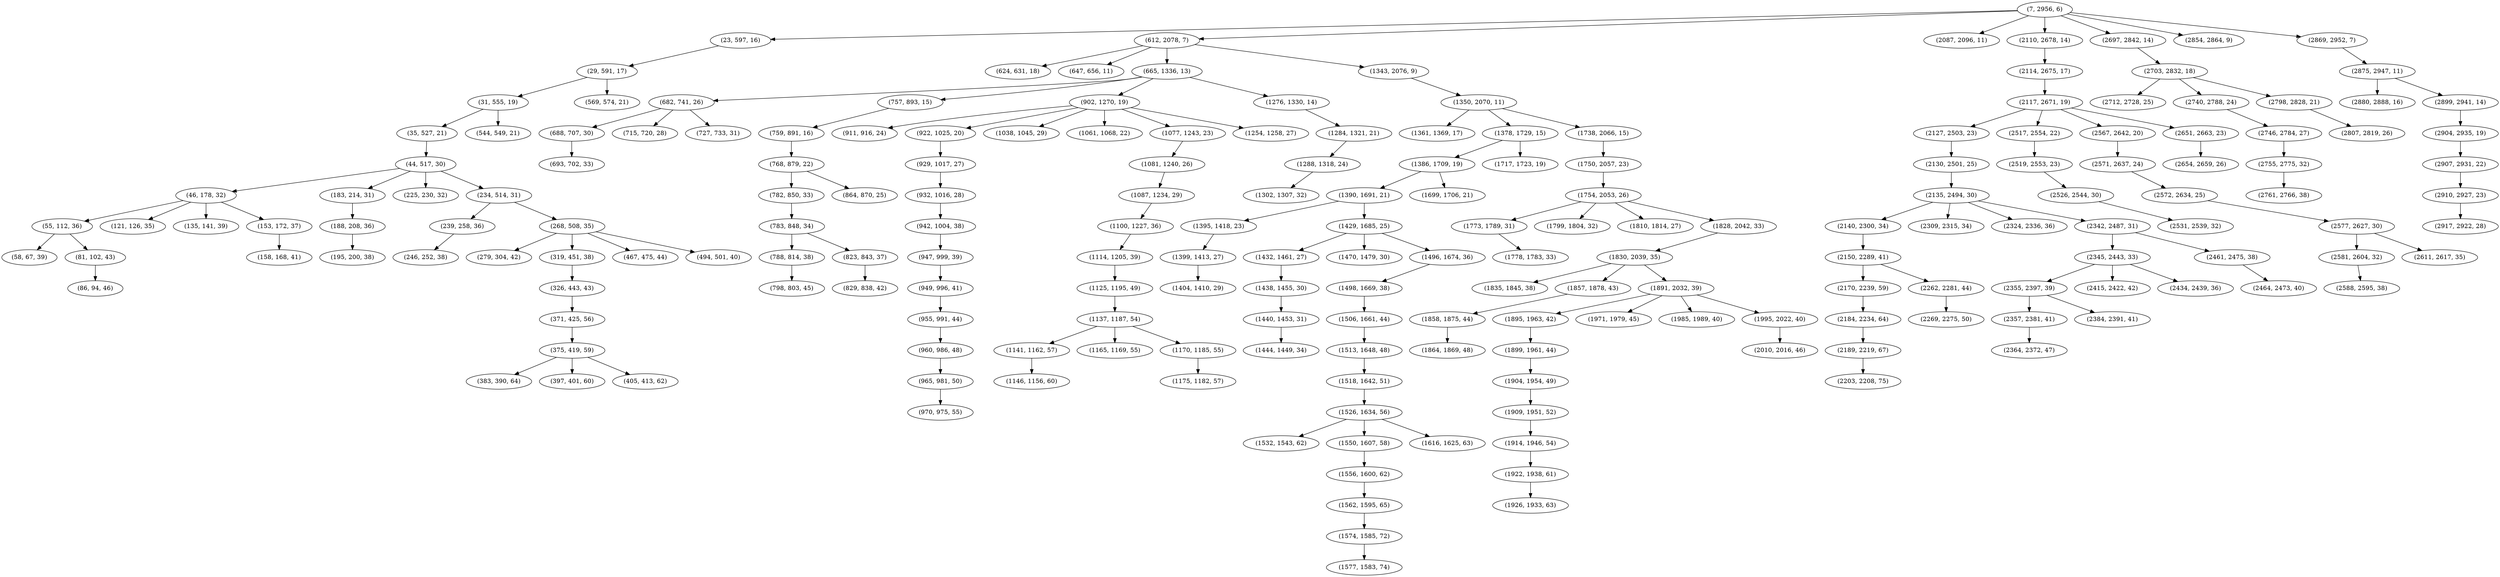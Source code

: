 digraph tree {
    "(7, 2956, 6)";
    "(23, 597, 16)";
    "(29, 591, 17)";
    "(31, 555, 19)";
    "(35, 527, 21)";
    "(44, 517, 30)";
    "(46, 178, 32)";
    "(55, 112, 36)";
    "(58, 67, 39)";
    "(81, 102, 43)";
    "(86, 94, 46)";
    "(121, 126, 35)";
    "(135, 141, 39)";
    "(153, 172, 37)";
    "(158, 168, 41)";
    "(183, 214, 31)";
    "(188, 208, 36)";
    "(195, 200, 38)";
    "(225, 230, 32)";
    "(234, 514, 31)";
    "(239, 258, 36)";
    "(246, 252, 38)";
    "(268, 508, 35)";
    "(279, 304, 42)";
    "(319, 451, 38)";
    "(326, 443, 43)";
    "(371, 425, 56)";
    "(375, 419, 59)";
    "(383, 390, 64)";
    "(397, 401, 60)";
    "(405, 413, 62)";
    "(467, 475, 44)";
    "(494, 501, 40)";
    "(544, 549, 21)";
    "(569, 574, 21)";
    "(612, 2078, 7)";
    "(624, 631, 18)";
    "(647, 656, 11)";
    "(665, 1336, 13)";
    "(682, 741, 26)";
    "(688, 707, 30)";
    "(693, 702, 33)";
    "(715, 720, 28)";
    "(727, 733, 31)";
    "(757, 893, 15)";
    "(759, 891, 16)";
    "(768, 879, 22)";
    "(782, 850, 33)";
    "(783, 848, 34)";
    "(788, 814, 38)";
    "(798, 803, 45)";
    "(823, 843, 37)";
    "(829, 838, 42)";
    "(864, 870, 25)";
    "(902, 1270, 19)";
    "(911, 916, 24)";
    "(922, 1025, 20)";
    "(929, 1017, 27)";
    "(932, 1016, 28)";
    "(942, 1004, 38)";
    "(947, 999, 39)";
    "(949, 996, 41)";
    "(955, 991, 44)";
    "(960, 986, 48)";
    "(965, 981, 50)";
    "(970, 975, 55)";
    "(1038, 1045, 29)";
    "(1061, 1068, 22)";
    "(1077, 1243, 23)";
    "(1081, 1240, 26)";
    "(1087, 1234, 29)";
    "(1100, 1227, 36)";
    "(1114, 1205, 39)";
    "(1125, 1195, 49)";
    "(1137, 1187, 54)";
    "(1141, 1162, 57)";
    "(1146, 1156, 60)";
    "(1165, 1169, 55)";
    "(1170, 1185, 55)";
    "(1175, 1182, 57)";
    "(1254, 1258, 27)";
    "(1276, 1330, 14)";
    "(1284, 1321, 21)";
    "(1288, 1318, 24)";
    "(1302, 1307, 32)";
    "(1343, 2076, 9)";
    "(1350, 2070, 11)";
    "(1361, 1369, 17)";
    "(1378, 1729, 15)";
    "(1386, 1709, 19)";
    "(1390, 1691, 21)";
    "(1395, 1418, 23)";
    "(1399, 1413, 27)";
    "(1404, 1410, 29)";
    "(1429, 1685, 25)";
    "(1432, 1461, 27)";
    "(1438, 1455, 30)";
    "(1440, 1453, 31)";
    "(1444, 1449, 34)";
    "(1470, 1479, 30)";
    "(1496, 1674, 36)";
    "(1498, 1669, 38)";
    "(1506, 1661, 44)";
    "(1513, 1648, 48)";
    "(1518, 1642, 51)";
    "(1526, 1634, 56)";
    "(1532, 1543, 62)";
    "(1550, 1607, 58)";
    "(1556, 1600, 62)";
    "(1562, 1595, 65)";
    "(1574, 1585, 72)";
    "(1577, 1583, 74)";
    "(1616, 1625, 63)";
    "(1699, 1706, 21)";
    "(1717, 1723, 19)";
    "(1738, 2066, 15)";
    "(1750, 2057, 23)";
    "(1754, 2053, 26)";
    "(1773, 1789, 31)";
    "(1778, 1783, 33)";
    "(1799, 1804, 32)";
    "(1810, 1814, 27)";
    "(1828, 2042, 33)";
    "(1830, 2039, 35)";
    "(1835, 1845, 38)";
    "(1857, 1878, 43)";
    "(1858, 1875, 44)";
    "(1864, 1869, 48)";
    "(1891, 2032, 39)";
    "(1895, 1963, 42)";
    "(1899, 1961, 44)";
    "(1904, 1954, 49)";
    "(1909, 1951, 52)";
    "(1914, 1946, 54)";
    "(1922, 1938, 61)";
    "(1926, 1933, 63)";
    "(1971, 1979, 45)";
    "(1985, 1989, 40)";
    "(1995, 2022, 40)";
    "(2010, 2016, 46)";
    "(2087, 2096, 11)";
    "(2110, 2678, 14)";
    "(2114, 2675, 17)";
    "(2117, 2671, 19)";
    "(2127, 2503, 23)";
    "(2130, 2501, 25)";
    "(2135, 2494, 30)";
    "(2140, 2300, 34)";
    "(2150, 2289, 41)";
    "(2170, 2239, 59)";
    "(2184, 2234, 64)";
    "(2189, 2219, 67)";
    "(2203, 2208, 75)";
    "(2262, 2281, 44)";
    "(2269, 2275, 50)";
    "(2309, 2315, 34)";
    "(2324, 2336, 36)";
    "(2342, 2487, 31)";
    "(2345, 2443, 33)";
    "(2355, 2397, 39)";
    "(2357, 2381, 41)";
    "(2364, 2372, 47)";
    "(2384, 2391, 41)";
    "(2415, 2422, 42)";
    "(2434, 2439, 36)";
    "(2461, 2475, 38)";
    "(2464, 2473, 40)";
    "(2517, 2554, 22)";
    "(2519, 2553, 23)";
    "(2526, 2544, 30)";
    "(2531, 2539, 32)";
    "(2567, 2642, 20)";
    "(2571, 2637, 24)";
    "(2572, 2634, 25)";
    "(2577, 2627, 30)";
    "(2581, 2604, 32)";
    "(2588, 2595, 38)";
    "(2611, 2617, 35)";
    "(2651, 2663, 23)";
    "(2654, 2659, 26)";
    "(2697, 2842, 14)";
    "(2703, 2832, 18)";
    "(2712, 2728, 25)";
    "(2740, 2788, 24)";
    "(2746, 2784, 27)";
    "(2755, 2775, 32)";
    "(2761, 2766, 38)";
    "(2798, 2828, 21)";
    "(2807, 2819, 26)";
    "(2854, 2864, 9)";
    "(2869, 2952, 7)";
    "(2875, 2947, 11)";
    "(2880, 2888, 16)";
    "(2899, 2941, 14)";
    "(2904, 2935, 19)";
    "(2907, 2931, 22)";
    "(2910, 2927, 23)";
    "(2917, 2922, 28)";
    "(7, 2956, 6)" -> "(23, 597, 16)";
    "(7, 2956, 6)" -> "(612, 2078, 7)";
    "(7, 2956, 6)" -> "(2087, 2096, 11)";
    "(7, 2956, 6)" -> "(2110, 2678, 14)";
    "(7, 2956, 6)" -> "(2697, 2842, 14)";
    "(7, 2956, 6)" -> "(2854, 2864, 9)";
    "(7, 2956, 6)" -> "(2869, 2952, 7)";
    "(23, 597, 16)" -> "(29, 591, 17)";
    "(29, 591, 17)" -> "(31, 555, 19)";
    "(29, 591, 17)" -> "(569, 574, 21)";
    "(31, 555, 19)" -> "(35, 527, 21)";
    "(31, 555, 19)" -> "(544, 549, 21)";
    "(35, 527, 21)" -> "(44, 517, 30)";
    "(44, 517, 30)" -> "(46, 178, 32)";
    "(44, 517, 30)" -> "(183, 214, 31)";
    "(44, 517, 30)" -> "(225, 230, 32)";
    "(44, 517, 30)" -> "(234, 514, 31)";
    "(46, 178, 32)" -> "(55, 112, 36)";
    "(46, 178, 32)" -> "(121, 126, 35)";
    "(46, 178, 32)" -> "(135, 141, 39)";
    "(46, 178, 32)" -> "(153, 172, 37)";
    "(55, 112, 36)" -> "(58, 67, 39)";
    "(55, 112, 36)" -> "(81, 102, 43)";
    "(81, 102, 43)" -> "(86, 94, 46)";
    "(153, 172, 37)" -> "(158, 168, 41)";
    "(183, 214, 31)" -> "(188, 208, 36)";
    "(188, 208, 36)" -> "(195, 200, 38)";
    "(234, 514, 31)" -> "(239, 258, 36)";
    "(234, 514, 31)" -> "(268, 508, 35)";
    "(239, 258, 36)" -> "(246, 252, 38)";
    "(268, 508, 35)" -> "(279, 304, 42)";
    "(268, 508, 35)" -> "(319, 451, 38)";
    "(268, 508, 35)" -> "(467, 475, 44)";
    "(268, 508, 35)" -> "(494, 501, 40)";
    "(319, 451, 38)" -> "(326, 443, 43)";
    "(326, 443, 43)" -> "(371, 425, 56)";
    "(371, 425, 56)" -> "(375, 419, 59)";
    "(375, 419, 59)" -> "(383, 390, 64)";
    "(375, 419, 59)" -> "(397, 401, 60)";
    "(375, 419, 59)" -> "(405, 413, 62)";
    "(612, 2078, 7)" -> "(624, 631, 18)";
    "(612, 2078, 7)" -> "(647, 656, 11)";
    "(612, 2078, 7)" -> "(665, 1336, 13)";
    "(612, 2078, 7)" -> "(1343, 2076, 9)";
    "(665, 1336, 13)" -> "(682, 741, 26)";
    "(665, 1336, 13)" -> "(757, 893, 15)";
    "(665, 1336, 13)" -> "(902, 1270, 19)";
    "(665, 1336, 13)" -> "(1276, 1330, 14)";
    "(682, 741, 26)" -> "(688, 707, 30)";
    "(682, 741, 26)" -> "(715, 720, 28)";
    "(682, 741, 26)" -> "(727, 733, 31)";
    "(688, 707, 30)" -> "(693, 702, 33)";
    "(757, 893, 15)" -> "(759, 891, 16)";
    "(759, 891, 16)" -> "(768, 879, 22)";
    "(768, 879, 22)" -> "(782, 850, 33)";
    "(768, 879, 22)" -> "(864, 870, 25)";
    "(782, 850, 33)" -> "(783, 848, 34)";
    "(783, 848, 34)" -> "(788, 814, 38)";
    "(783, 848, 34)" -> "(823, 843, 37)";
    "(788, 814, 38)" -> "(798, 803, 45)";
    "(823, 843, 37)" -> "(829, 838, 42)";
    "(902, 1270, 19)" -> "(911, 916, 24)";
    "(902, 1270, 19)" -> "(922, 1025, 20)";
    "(902, 1270, 19)" -> "(1038, 1045, 29)";
    "(902, 1270, 19)" -> "(1061, 1068, 22)";
    "(902, 1270, 19)" -> "(1077, 1243, 23)";
    "(902, 1270, 19)" -> "(1254, 1258, 27)";
    "(922, 1025, 20)" -> "(929, 1017, 27)";
    "(929, 1017, 27)" -> "(932, 1016, 28)";
    "(932, 1016, 28)" -> "(942, 1004, 38)";
    "(942, 1004, 38)" -> "(947, 999, 39)";
    "(947, 999, 39)" -> "(949, 996, 41)";
    "(949, 996, 41)" -> "(955, 991, 44)";
    "(955, 991, 44)" -> "(960, 986, 48)";
    "(960, 986, 48)" -> "(965, 981, 50)";
    "(965, 981, 50)" -> "(970, 975, 55)";
    "(1077, 1243, 23)" -> "(1081, 1240, 26)";
    "(1081, 1240, 26)" -> "(1087, 1234, 29)";
    "(1087, 1234, 29)" -> "(1100, 1227, 36)";
    "(1100, 1227, 36)" -> "(1114, 1205, 39)";
    "(1114, 1205, 39)" -> "(1125, 1195, 49)";
    "(1125, 1195, 49)" -> "(1137, 1187, 54)";
    "(1137, 1187, 54)" -> "(1141, 1162, 57)";
    "(1137, 1187, 54)" -> "(1165, 1169, 55)";
    "(1137, 1187, 54)" -> "(1170, 1185, 55)";
    "(1141, 1162, 57)" -> "(1146, 1156, 60)";
    "(1170, 1185, 55)" -> "(1175, 1182, 57)";
    "(1276, 1330, 14)" -> "(1284, 1321, 21)";
    "(1284, 1321, 21)" -> "(1288, 1318, 24)";
    "(1288, 1318, 24)" -> "(1302, 1307, 32)";
    "(1343, 2076, 9)" -> "(1350, 2070, 11)";
    "(1350, 2070, 11)" -> "(1361, 1369, 17)";
    "(1350, 2070, 11)" -> "(1378, 1729, 15)";
    "(1350, 2070, 11)" -> "(1738, 2066, 15)";
    "(1378, 1729, 15)" -> "(1386, 1709, 19)";
    "(1378, 1729, 15)" -> "(1717, 1723, 19)";
    "(1386, 1709, 19)" -> "(1390, 1691, 21)";
    "(1386, 1709, 19)" -> "(1699, 1706, 21)";
    "(1390, 1691, 21)" -> "(1395, 1418, 23)";
    "(1390, 1691, 21)" -> "(1429, 1685, 25)";
    "(1395, 1418, 23)" -> "(1399, 1413, 27)";
    "(1399, 1413, 27)" -> "(1404, 1410, 29)";
    "(1429, 1685, 25)" -> "(1432, 1461, 27)";
    "(1429, 1685, 25)" -> "(1470, 1479, 30)";
    "(1429, 1685, 25)" -> "(1496, 1674, 36)";
    "(1432, 1461, 27)" -> "(1438, 1455, 30)";
    "(1438, 1455, 30)" -> "(1440, 1453, 31)";
    "(1440, 1453, 31)" -> "(1444, 1449, 34)";
    "(1496, 1674, 36)" -> "(1498, 1669, 38)";
    "(1498, 1669, 38)" -> "(1506, 1661, 44)";
    "(1506, 1661, 44)" -> "(1513, 1648, 48)";
    "(1513, 1648, 48)" -> "(1518, 1642, 51)";
    "(1518, 1642, 51)" -> "(1526, 1634, 56)";
    "(1526, 1634, 56)" -> "(1532, 1543, 62)";
    "(1526, 1634, 56)" -> "(1550, 1607, 58)";
    "(1526, 1634, 56)" -> "(1616, 1625, 63)";
    "(1550, 1607, 58)" -> "(1556, 1600, 62)";
    "(1556, 1600, 62)" -> "(1562, 1595, 65)";
    "(1562, 1595, 65)" -> "(1574, 1585, 72)";
    "(1574, 1585, 72)" -> "(1577, 1583, 74)";
    "(1738, 2066, 15)" -> "(1750, 2057, 23)";
    "(1750, 2057, 23)" -> "(1754, 2053, 26)";
    "(1754, 2053, 26)" -> "(1773, 1789, 31)";
    "(1754, 2053, 26)" -> "(1799, 1804, 32)";
    "(1754, 2053, 26)" -> "(1810, 1814, 27)";
    "(1754, 2053, 26)" -> "(1828, 2042, 33)";
    "(1773, 1789, 31)" -> "(1778, 1783, 33)";
    "(1828, 2042, 33)" -> "(1830, 2039, 35)";
    "(1830, 2039, 35)" -> "(1835, 1845, 38)";
    "(1830, 2039, 35)" -> "(1857, 1878, 43)";
    "(1830, 2039, 35)" -> "(1891, 2032, 39)";
    "(1857, 1878, 43)" -> "(1858, 1875, 44)";
    "(1858, 1875, 44)" -> "(1864, 1869, 48)";
    "(1891, 2032, 39)" -> "(1895, 1963, 42)";
    "(1891, 2032, 39)" -> "(1971, 1979, 45)";
    "(1891, 2032, 39)" -> "(1985, 1989, 40)";
    "(1891, 2032, 39)" -> "(1995, 2022, 40)";
    "(1895, 1963, 42)" -> "(1899, 1961, 44)";
    "(1899, 1961, 44)" -> "(1904, 1954, 49)";
    "(1904, 1954, 49)" -> "(1909, 1951, 52)";
    "(1909, 1951, 52)" -> "(1914, 1946, 54)";
    "(1914, 1946, 54)" -> "(1922, 1938, 61)";
    "(1922, 1938, 61)" -> "(1926, 1933, 63)";
    "(1995, 2022, 40)" -> "(2010, 2016, 46)";
    "(2110, 2678, 14)" -> "(2114, 2675, 17)";
    "(2114, 2675, 17)" -> "(2117, 2671, 19)";
    "(2117, 2671, 19)" -> "(2127, 2503, 23)";
    "(2117, 2671, 19)" -> "(2517, 2554, 22)";
    "(2117, 2671, 19)" -> "(2567, 2642, 20)";
    "(2117, 2671, 19)" -> "(2651, 2663, 23)";
    "(2127, 2503, 23)" -> "(2130, 2501, 25)";
    "(2130, 2501, 25)" -> "(2135, 2494, 30)";
    "(2135, 2494, 30)" -> "(2140, 2300, 34)";
    "(2135, 2494, 30)" -> "(2309, 2315, 34)";
    "(2135, 2494, 30)" -> "(2324, 2336, 36)";
    "(2135, 2494, 30)" -> "(2342, 2487, 31)";
    "(2140, 2300, 34)" -> "(2150, 2289, 41)";
    "(2150, 2289, 41)" -> "(2170, 2239, 59)";
    "(2150, 2289, 41)" -> "(2262, 2281, 44)";
    "(2170, 2239, 59)" -> "(2184, 2234, 64)";
    "(2184, 2234, 64)" -> "(2189, 2219, 67)";
    "(2189, 2219, 67)" -> "(2203, 2208, 75)";
    "(2262, 2281, 44)" -> "(2269, 2275, 50)";
    "(2342, 2487, 31)" -> "(2345, 2443, 33)";
    "(2342, 2487, 31)" -> "(2461, 2475, 38)";
    "(2345, 2443, 33)" -> "(2355, 2397, 39)";
    "(2345, 2443, 33)" -> "(2415, 2422, 42)";
    "(2345, 2443, 33)" -> "(2434, 2439, 36)";
    "(2355, 2397, 39)" -> "(2357, 2381, 41)";
    "(2355, 2397, 39)" -> "(2384, 2391, 41)";
    "(2357, 2381, 41)" -> "(2364, 2372, 47)";
    "(2461, 2475, 38)" -> "(2464, 2473, 40)";
    "(2517, 2554, 22)" -> "(2519, 2553, 23)";
    "(2519, 2553, 23)" -> "(2526, 2544, 30)";
    "(2526, 2544, 30)" -> "(2531, 2539, 32)";
    "(2567, 2642, 20)" -> "(2571, 2637, 24)";
    "(2571, 2637, 24)" -> "(2572, 2634, 25)";
    "(2572, 2634, 25)" -> "(2577, 2627, 30)";
    "(2577, 2627, 30)" -> "(2581, 2604, 32)";
    "(2577, 2627, 30)" -> "(2611, 2617, 35)";
    "(2581, 2604, 32)" -> "(2588, 2595, 38)";
    "(2651, 2663, 23)" -> "(2654, 2659, 26)";
    "(2697, 2842, 14)" -> "(2703, 2832, 18)";
    "(2703, 2832, 18)" -> "(2712, 2728, 25)";
    "(2703, 2832, 18)" -> "(2740, 2788, 24)";
    "(2703, 2832, 18)" -> "(2798, 2828, 21)";
    "(2740, 2788, 24)" -> "(2746, 2784, 27)";
    "(2746, 2784, 27)" -> "(2755, 2775, 32)";
    "(2755, 2775, 32)" -> "(2761, 2766, 38)";
    "(2798, 2828, 21)" -> "(2807, 2819, 26)";
    "(2869, 2952, 7)" -> "(2875, 2947, 11)";
    "(2875, 2947, 11)" -> "(2880, 2888, 16)";
    "(2875, 2947, 11)" -> "(2899, 2941, 14)";
    "(2899, 2941, 14)" -> "(2904, 2935, 19)";
    "(2904, 2935, 19)" -> "(2907, 2931, 22)";
    "(2907, 2931, 22)" -> "(2910, 2927, 23)";
    "(2910, 2927, 23)" -> "(2917, 2922, 28)";
}
